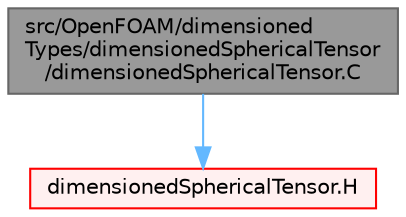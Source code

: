 digraph "src/OpenFOAM/dimensionedTypes/dimensionedSphericalTensor/dimensionedSphericalTensor.C"
{
 // LATEX_PDF_SIZE
  bgcolor="transparent";
  edge [fontname=Helvetica,fontsize=10,labelfontname=Helvetica,labelfontsize=10];
  node [fontname=Helvetica,fontsize=10,shape=box,height=0.2,width=0.4];
  Node1 [id="Node000001",label="src/OpenFOAM/dimensioned\lTypes/dimensionedSphericalTensor\l/dimensionedSphericalTensor.C",height=0.2,width=0.4,color="gray40", fillcolor="grey60", style="filled", fontcolor="black",tooltip=" "];
  Node1 -> Node2 [id="edge1_Node000001_Node000002",color="steelblue1",style="solid",tooltip=" "];
  Node2 [id="Node000002",label="dimensionedSphericalTensor.H",height=0.2,width=0.4,color="red", fillcolor="#FFF0F0", style="filled",URL="$dimensionedSphericalTensor_8H.html",tooltip=" "];
}
